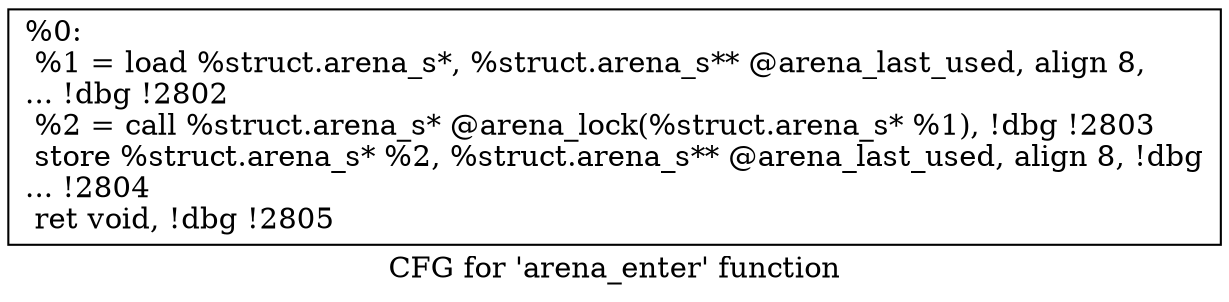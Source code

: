 digraph "CFG for 'arena_enter' function" {
	label="CFG for 'arena_enter' function";

	Node0x556851401260 [shape=record,label="{%0:\l  %1 = load %struct.arena_s*, %struct.arena_s** @arena_last_used, align 8,\l... !dbg !2802\l  %2 = call %struct.arena_s* @arena_lock(%struct.arena_s* %1), !dbg !2803\l  store %struct.arena_s* %2, %struct.arena_s** @arena_last_used, align 8, !dbg\l... !2804\l  ret void, !dbg !2805\l}"];
}
